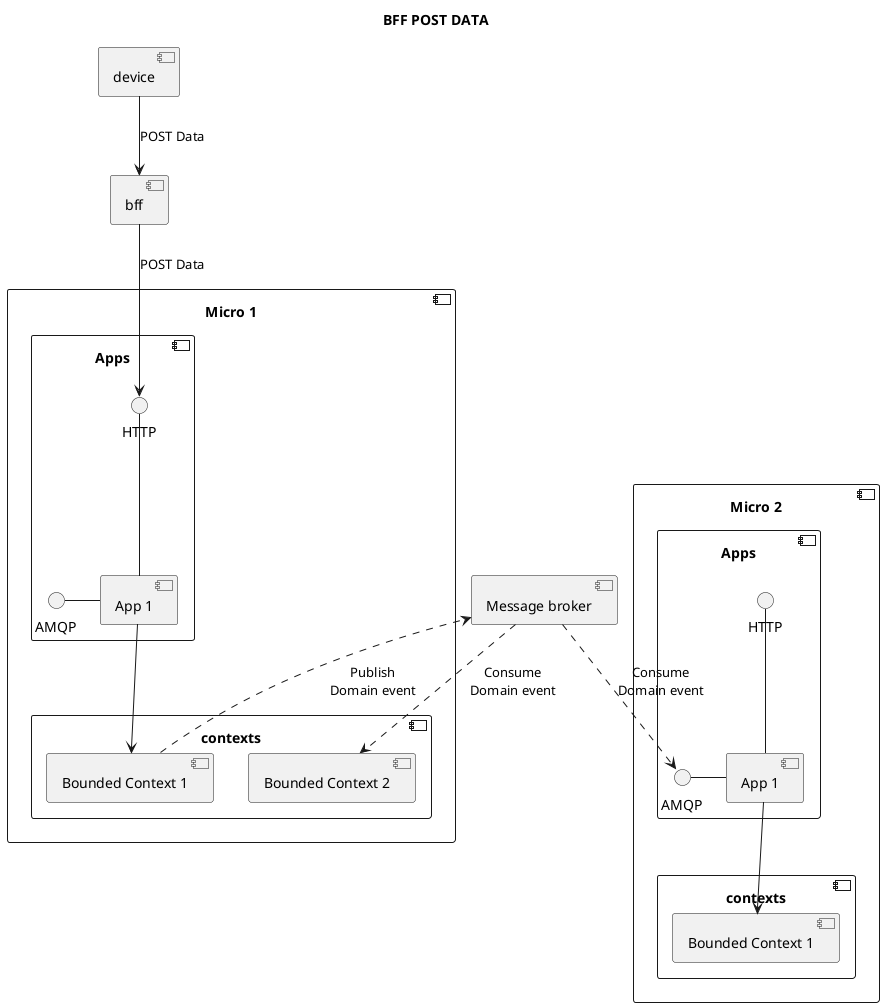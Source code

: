 @startuml BFF

title BFF POST DATA

component device
component bff
component "Micro 1" as MICRO1 {
    component "Apps" as MICRO1_APPS {
        interface HTTP as MICRO1_APPS_APP1_HTTP
        interface AMQP as MICRO1_APPS_APP1_AMQP
        component "App 1" as MICRO1_APPS_APP1
        MICRO1_APPS_APP1_HTTP -- MICRO1_APPS_APP1
        MICRO1_APPS_APP1_AMQP - MICRO1_APPS_APP1
    }
    component contexts as MICRO1_CTX {
        component "Bounded Context 1" as MICRO1_CTX_CTX1
        component "Bounded Context 2" as MICRO1_CTX_CTX2
    }
}

component "Micro 2" as MICRO2 {
    component "Apps" as MICRO2_APPS {
        interface HTTP as MICRO2_APPS_APP1_HTTP
        interface AMQP as MICRO2_APPS_APP1_AMQP
        component "App 1" as MICRO2_APPS_APP1
        MICRO2_APPS_APP1_HTTP -- MICRO2_APPS_APP1
        MICRO2_APPS_APP1_AMQP - MICRO2_APPS_APP1
    }
    component contexts as MICRO2_CTX {
        component "Bounded Context 1" as MICRO2_CTX_CTX1
    }
}

component "Message broker" as MESSAGEBROKER

device --> bff : POST Data
bff --> MICRO1_APPS_APP1_HTTP : POST Data
MICRO1_APPS_APP1 --> MICRO1_CTX_CTX1
MICRO1_CTX_CTX1 ..> MESSAGEBROKER : Publish\nDomain event

MESSAGEBROKER ..> MICRO1_CTX_CTX2 : Consume\nDomain event
MESSAGEBROKER ..> MICRO2_APPS_APP1_AMQP : Consume\nDomain event
MICRO2_APPS_APP1 --> MICRO2_CTX_CTX1

@enduml